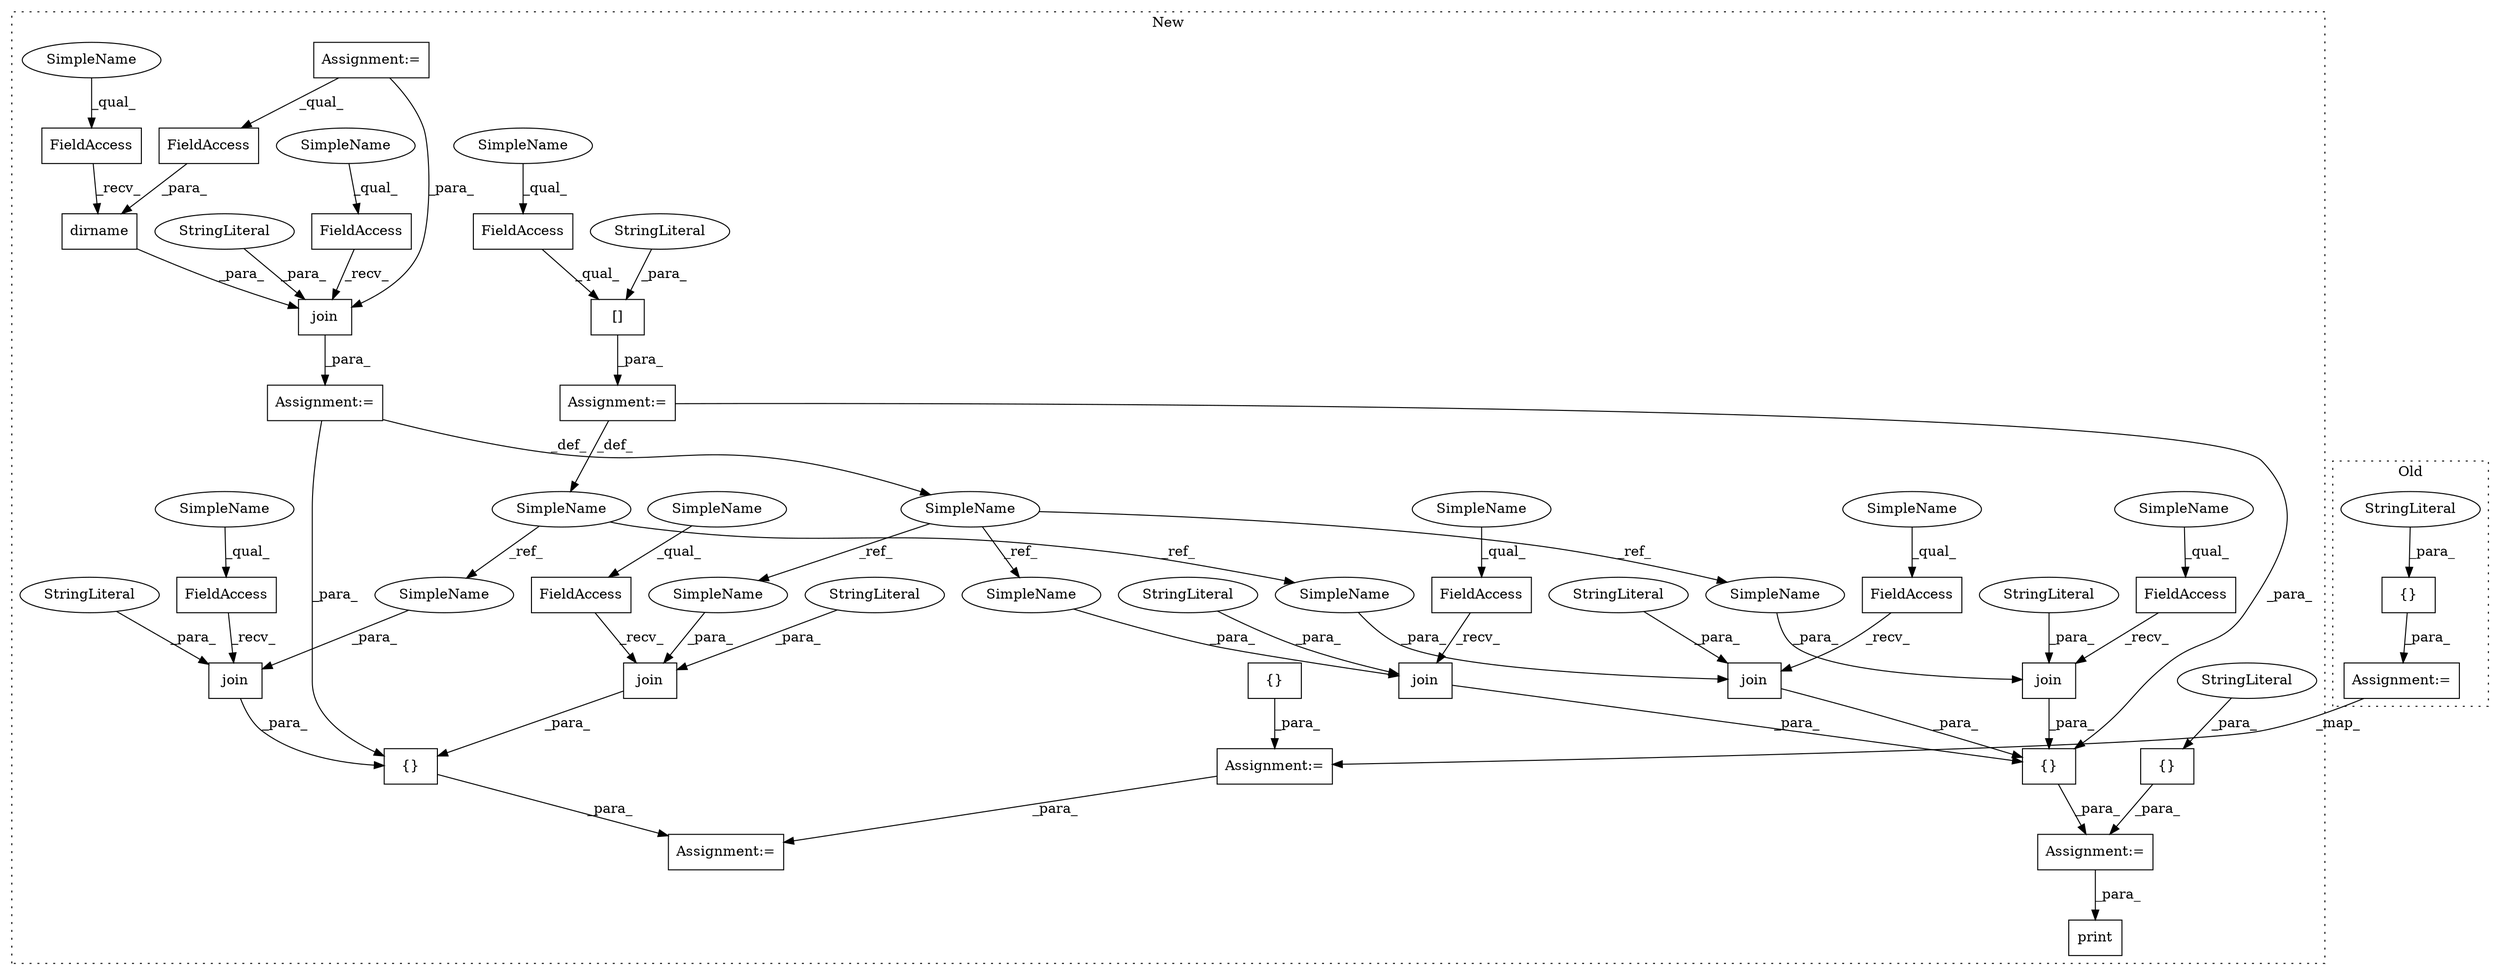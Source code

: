 digraph G {
subgraph cluster0 {
1 [label="{}" a="4" s="875,907" l="1,1" shape="box"];
6 [label="StringLiteral" a="45" s="876" l="31" shape="ellipse"];
40 [label="Assignment:=" a="7" s="862" l="1" shape="box"];
label = "Old";
style="dotted";
}
subgraph cluster1 {
2 [label="join" a="32" s="1093,1118" l="5,1" shape="box"];
3 [label="FieldAccess" a="22" s="1085" l="7" shape="box"];
4 [label="StringLiteral" a="45" s="1109" l="9" shape="ellipse"];
5 [label="Assignment:=" a="7" s="1039" l="2" shape="box"];
7 [label="FieldAccess" a="22" s="473" l="7" shape="box"];
8 [label="dirname" a="32" s="481,503" l="8,1" shape="box"];
9 [label="FieldAccess" a="22" s="489" l="14" shape="box"];
10 [label="FieldAccess" a="22" s="1544" l="7" shape="box"];
11 [label="FieldAccess" a="22" s="1051" l="7" shape="box"];
12 [label="FieldAccess" a="22" s="1499" l="7" shape="box"];
13 [label="{}" a="4" s="1050,1119" l="1,1" shape="box"];
14 [label="FieldAccess" a="22" s="551" l="10" shape="box"];
15 [label="{}" a="4" s="695" l="2" shape="box"];
16 [label="[]" a="2" s="551,573" l="11,1" shape="box"];
17 [label="FieldAccess" a="22" s="460" l="7" shape="box"];
18 [label="FieldAccess" a="22" s="1463" l="7" shape="box"];
19 [label="join" a="32" s="1059,1083" l="5,1" shape="box"];
20 [label="SimpleName" a="42" s="541" l="9" shape="ellipse"];
21 [label="join" a="32" s="1507,1542" l="5,1" shape="box"];
22 [label="Assignment:=" a="7" s="550" l="1" shape="box"];
23 [label="StringLiteral" a="45" s="1522" l="20" shape="ellipse"];
24 [label="Assignment:=" a="7" s="264" l="3" shape="box"];
25 [label="StringLiteral" a="45" s="1074" l="9" shape="ellipse"];
26 [label="StringLiteral" a="45" s="562" l="11" shape="ellipse"];
27 [label="{}" a="4" s="1462,1577" l="1,1" shape="box"];
28 [label="SimpleName" a="42" s="449" l="10" shape="ellipse"];
29 [label="join" a="32" s="1471,1497" l="5,1" shape="box"];
30 [label="Assignment:=" a="7" s="459" l="1" shape="box"];
31 [label="join" a="32" s="468,534" l="5,1" shape="box"];
32 [label="StringLiteral" a="45" s="505" l="29" shape="ellipse"];
33 [label="StringLiteral" a="45" s="1487" l="10" shape="ellipse"];
34 [label="Assignment:=" a="7" s="1451" l="2" shape="box"];
35 [label="{}" a="4" s="1244,1275" l="1,1" shape="box"];
36 [label="print" a="32" s="1584,1603" l="6,1" shape="box"];
37 [label="join" a="32" s="1552,1576" l="5,1" shape="box"];
38 [label="StringLiteral" a="45" s="1568" l="8" shape="ellipse"];
39 [label="StringLiteral" a="45" s="1245" l="30" shape="ellipse"];
41 [label="Assignment:=" a="7" s="682" l="1" shape="box"];
42 [label="SimpleName" a="42" s="1512" l="9" shape="ellipse"];
43 [label="SimpleName" a="42" s="1064" l="9" shape="ellipse"];
44 [label="SimpleName" a="42" s="1051" l="2" shape="ellipse"];
45 [label="SimpleName" a="42" s="551" l="2" shape="ellipse"];
46 [label="SimpleName" a="42" s="1499" l="2" shape="ellipse"];
47 [label="SimpleName" a="42" s="473" l="2" shape="ellipse"];
48 [label="SimpleName" a="42" s="1463" l="2" shape="ellipse"];
49 [label="SimpleName" a="42" s="460" l="2" shape="ellipse"];
50 [label="SimpleName" a="42" s="1544" l="2" shape="ellipse"];
51 [label="SimpleName" a="42" s="1085" l="2" shape="ellipse"];
52 [label="SimpleName" a="42" s="1557" l="10" shape="ellipse"];
53 [label="SimpleName" a="42" s="1476" l="10" shape="ellipse"];
54 [label="SimpleName" a="42" s="1098" l="10" shape="ellipse"];
label = "New";
style="dotted";
}
1 -> 40 [label="_para_"];
2 -> 13 [label="_para_"];
3 -> 2 [label="_recv_"];
4 -> 2 [label="_para_"];
6 -> 1 [label="_para_"];
7 -> 8 [label="_recv_"];
8 -> 31 [label="_para_"];
9 -> 8 [label="_para_"];
10 -> 37 [label="_recv_"];
11 -> 19 [label="_recv_"];
12 -> 21 [label="_recv_"];
13 -> 5 [label="_para_"];
14 -> 16 [label="_qual_"];
15 -> 41 [label="_para_"];
16 -> 22 [label="_para_"];
17 -> 31 [label="_recv_"];
18 -> 29 [label="_recv_"];
19 -> 13 [label="_para_"];
20 -> 42 [label="_ref_"];
20 -> 43 [label="_ref_"];
21 -> 27 [label="_para_"];
22 -> 20 [label="_def_"];
22 -> 27 [label="_para_"];
23 -> 21 [label="_para_"];
24 -> 9 [label="_qual_"];
24 -> 31 [label="_para_"];
25 -> 19 [label="_para_"];
26 -> 16 [label="_para_"];
27 -> 34 [label="_para_"];
28 -> 54 [label="_ref_"];
28 -> 53 [label="_ref_"];
28 -> 52 [label="_ref_"];
29 -> 27 [label="_para_"];
30 -> 28 [label="_def_"];
30 -> 13 [label="_para_"];
31 -> 30 [label="_para_"];
32 -> 31 [label="_para_"];
33 -> 29 [label="_para_"];
34 -> 36 [label="_para_"];
35 -> 34 [label="_para_"];
37 -> 27 [label="_para_"];
38 -> 37 [label="_para_"];
39 -> 35 [label="_para_"];
40 -> 41 [label="_map_"];
41 -> 5 [label="_para_"];
42 -> 21 [label="_para_"];
43 -> 19 [label="_para_"];
44 -> 11 [label="_qual_"];
45 -> 14 [label="_qual_"];
46 -> 12 [label="_qual_"];
47 -> 7 [label="_qual_"];
48 -> 18 [label="_qual_"];
49 -> 17 [label="_qual_"];
50 -> 10 [label="_qual_"];
51 -> 3 [label="_qual_"];
52 -> 37 [label="_para_"];
53 -> 29 [label="_para_"];
54 -> 2 [label="_para_"];
}
